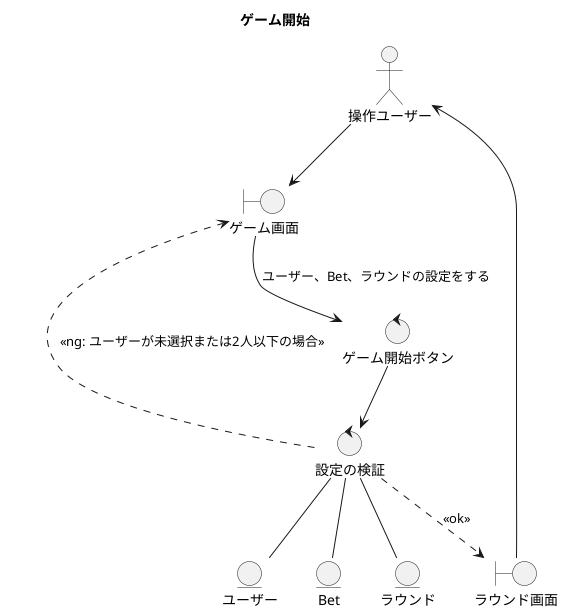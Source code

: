 @startuml

title ゲーム開始

actor 操作ユーザー
boundary ゲーム画面
boundary ラウンド画面
control ゲーム開始ボタン
control 設定の検証
entity ユーザー
entity Bet
entity ラウンド

操作ユーザー --> ゲーム画面
ゲーム画面 --> ゲーム開始ボタン: ユーザー、Bet、ラウンドの設定をする
ゲーム開始ボタン --> 設定の検証
設定の検証 -- ユーザー
設定の検証 -- Bet
設定の検証 -- ラウンド
設定の検証 ..> ラウンド画面: <<ok>>
設定の検証 ..> ゲーム画面: <<ng: ユーザーが未選択または2人以下の場合>>
ラウンド画面 --> 操作ユーザー

@enduml
